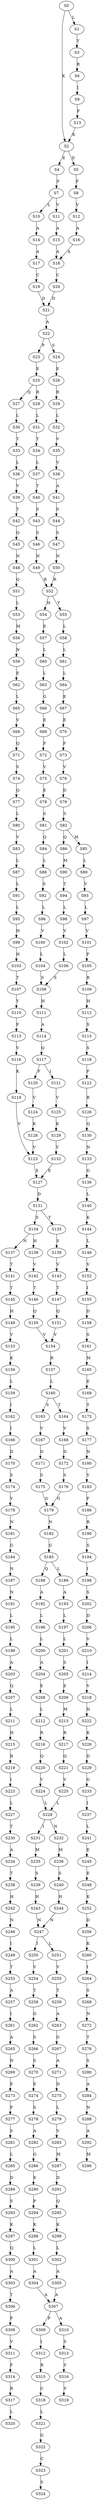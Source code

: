 strict digraph  {
	S0 -> S1 [ label = L ];
	S0 -> S2 [ label = K ];
	S1 -> S3 [ label = Y ];
	S2 -> S4 [ label = E ];
	S2 -> S5 [ label = D ];
	S3 -> S6 [ label = R ];
	S4 -> S7 [ label = F ];
	S5 -> S8 [ label = F ];
	S6 -> S9 [ label = I ];
	S7 -> S10 [ label = L ];
	S7 -> S11 [ label = V ];
	S8 -> S12 [ label = V ];
	S9 -> S13 [ label = F ];
	S10 -> S14 [ label = A ];
	S11 -> S15 [ label = A ];
	S12 -> S16 [ label = A ];
	S13 -> S2 [ label = K ];
	S14 -> S17 [ label = A ];
	S15 -> S18 [ label = A ];
	S16 -> S18 [ label = A ];
	S17 -> S19 [ label = C ];
	S18 -> S20 [ label = C ];
	S19 -> S21 [ label = D ];
	S20 -> S21 [ label = D ];
	S21 -> S22 [ label = A ];
	S22 -> S23 [ label = P ];
	S22 -> S24 [ label = S ];
	S23 -> S25 [ label = E ];
	S24 -> S26 [ label = E ];
	S25 -> S27 [ label = Q ];
	S25 -> S28 [ label = R ];
	S26 -> S29 [ label = R ];
	S27 -> S30 [ label = L ];
	S28 -> S31 [ label = L ];
	S29 -> S32 [ label = L ];
	S30 -> S33 [ label = T ];
	S31 -> S34 [ label = T ];
	S32 -> S35 [ label = V ];
	S33 -> S36 [ label = L ];
	S34 -> S37 [ label = L ];
	S35 -> S38 [ label = V ];
	S36 -> S39 [ label = V ];
	S37 -> S40 [ label = T ];
	S38 -> S41 [ label = A ];
	S39 -> S42 [ label = T ];
	S40 -> S43 [ label = S ];
	S41 -> S44 [ label = S ];
	S42 -> S45 [ label = Q ];
	S43 -> S46 [ label = S ];
	S44 -> S47 [ label = S ];
	S45 -> S48 [ label = N ];
	S46 -> S49 [ label = N ];
	S47 -> S50 [ label = N ];
	S48 -> S51 [ label = Q ];
	S49 -> S52 [ label = R ];
	S50 -> S52 [ label = R ];
	S51 -> S53 [ label = L ];
	S52 -> S54 [ label = H ];
	S52 -> S55 [ label = T ];
	S53 -> S56 [ label = M ];
	S54 -> S57 [ label = E ];
	S55 -> S58 [ label = L ];
	S56 -> S59 [ label = N ];
	S57 -> S60 [ label = L ];
	S58 -> S61 [ label = L ];
	S59 -> S62 [ label = E ];
	S60 -> S63 [ label = L ];
	S61 -> S64 [ label = L ];
	S62 -> S65 [ label = L ];
	S63 -> S66 [ label = G ];
	S64 -> S67 [ label = E ];
	S65 -> S68 [ label = V ];
	S66 -> S69 [ label = E ];
	S67 -> S70 [ label = E ];
	S68 -> S71 [ label = Q ];
	S69 -> S72 [ label = F ];
	S70 -> S73 [ label = F ];
	S71 -> S74 [ label = S ];
	S72 -> S75 [ label = V ];
	S73 -> S76 [ label = V ];
	S74 -> S77 [ label = Q ];
	S75 -> S78 [ label = E ];
	S76 -> S79 [ label = D ];
	S77 -> S80 [ label = L ];
	S78 -> S81 [ label = S ];
	S79 -> S82 [ label = S ];
	S80 -> S83 [ label = V ];
	S81 -> S84 [ label = Q ];
	S82 -> S85 [ label = M ];
	S82 -> S86 [ label = Q ];
	S83 -> S87 [ label = L ];
	S84 -> S88 [ label = L ];
	S85 -> S89 [ label = L ];
	S86 -> S90 [ label = M ];
	S87 -> S91 [ label = L ];
	S88 -> S92 [ label = S ];
	S89 -> S93 [ label = V ];
	S90 -> S94 [ label = T ];
	S91 -> S95 [ label = L ];
	S92 -> S96 [ label = L ];
	S93 -> S97 [ label = L ];
	S94 -> S98 [ label = L ];
	S95 -> S99 [ label = H ];
	S96 -> S100 [ label = V ];
	S97 -> S101 [ label = V ];
	S98 -> S102 [ label = V ];
	S99 -> S103 [ label = H ];
	S100 -> S104 [ label = L ];
	S101 -> S105 [ label = F ];
	S102 -> S106 [ label = L ];
	S103 -> S107 [ label = T ];
	S104 -> S108 [ label = S ];
	S105 -> S109 [ label = R ];
	S106 -> S108 [ label = S ];
	S107 -> S110 [ label = Y ];
	S108 -> S111 [ label = H ];
	S109 -> S112 [ label = H ];
	S110 -> S113 [ label = F ];
	S111 -> S114 [ label = A ];
	S112 -> S115 [ label = S ];
	S113 -> S116 [ label = V ];
	S114 -> S117 [ label = Q ];
	S115 -> S118 [ label = S ];
	S116 -> S119 [ label = K ];
	S117 -> S120 [ label = F ];
	S117 -> S121 [ label = I ];
	S118 -> S122 [ label = F ];
	S119 -> S123 [ label = V ];
	S120 -> S124 [ label = V ];
	S121 -> S125 [ label = V ];
	S122 -> S126 [ label = R ];
	S123 -> S127 [ label = E ];
	S124 -> S128 [ label = K ];
	S125 -> S129 [ label = K ];
	S126 -> S130 [ label = Q ];
	S127 -> S131 [ label = D ];
	S128 -> S123 [ label = V ];
	S129 -> S132 [ label = V ];
	S130 -> S133 [ label = N ];
	S131 -> S134 [ label = S ];
	S131 -> S135 [ label = T ];
	S132 -> S127 [ label = E ];
	S133 -> S136 [ label = G ];
	S134 -> S137 [ label = N ];
	S134 -> S138 [ label = H ];
	S135 -> S139 [ label = S ];
	S136 -> S140 [ label = L ];
	S137 -> S141 [ label = T ];
	S138 -> S142 [ label = V ];
	S139 -> S143 [ label = V ];
	S140 -> S144 [ label = K ];
	S141 -> S145 [ label = T ];
	S142 -> S146 [ label = T ];
	S143 -> S147 [ label = T ];
	S144 -> S148 [ label = L ];
	S145 -> S149 [ label = H ];
	S146 -> S150 [ label = Q ];
	S147 -> S151 [ label = Q ];
	S148 -> S152 [ label = V ];
	S149 -> S153 [ label = V ];
	S150 -> S154 [ label = V ];
	S151 -> S154 [ label = V ];
	S152 -> S155 [ label = I ];
	S153 -> S156 [ label = K ];
	S154 -> S157 [ label = R ];
	S155 -> S158 [ label = D ];
	S156 -> S159 [ label = L ];
	S157 -> S160 [ label = L ];
	S158 -> S161 [ label = S ];
	S159 -> S162 [ label = I ];
	S160 -> S163 [ label = S ];
	S160 -> S164 [ label = T ];
	S161 -> S165 [ label = M ];
	S162 -> S166 [ label = I ];
	S163 -> S167 [ label = V ];
	S164 -> S168 [ label = V ];
	S165 -> S169 [ label = E ];
	S166 -> S170 [ label = D ];
	S167 -> S171 [ label = D ];
	S168 -> S172 [ label = D ];
	S169 -> S173 [ label = T ];
	S170 -> S174 [ label = S ];
	S171 -> S175 [ label = S ];
	S172 -> S176 [ label = S ];
	S173 -> S177 [ label = S ];
	S174 -> S178 [ label = Y ];
	S175 -> S179 [ label = G ];
	S176 -> S179 [ label = G ];
	S177 -> S180 [ label = N ];
	S178 -> S181 [ label = N ];
	S179 -> S182 [ label = N ];
	S180 -> S183 [ label = Y ];
	S181 -> S184 [ label = G ];
	S182 -> S185 [ label = G ];
	S183 -> S186 [ label = F ];
	S184 -> S187 [ label = N ];
	S185 -> S188 [ label = Q ];
	S185 -> S189 [ label = L ];
	S186 -> S190 [ label = R ];
	S187 -> S191 [ label = N ];
	S188 -> S192 [ label = A ];
	S189 -> S193 [ label = A ];
	S190 -> S194 [ label = S ];
	S191 -> S195 [ label = L ];
	S192 -> S196 [ label = L ];
	S193 -> S197 [ label = L ];
	S194 -> S198 [ label = I ];
	S195 -> S199 [ label = L ];
	S196 -> S200 [ label = L ];
	S197 -> S201 [ label = L ];
	S198 -> S202 [ label = S ];
	S199 -> S203 [ label = A ];
	S200 -> S204 [ label = A ];
	S201 -> S205 [ label = S ];
	S202 -> S206 [ label = D ];
	S203 -> S207 [ label = Q ];
	S204 -> S208 [ label = E ];
	S205 -> S209 [ label = E ];
	S206 -> S210 [ label = V ];
	S207 -> S211 [ label = L ];
	S208 -> S212 [ label = L ];
	S209 -> S213 [ label = M ];
	S210 -> S214 [ label = I ];
	S211 -> S215 [ label = H ];
	S212 -> S216 [ label = R ];
	S213 -> S217 [ label = R ];
	S214 -> S218 [ label = V ];
	S215 -> S219 [ label = R ];
	S216 -> S220 [ label = Q ];
	S217 -> S221 [ label = Q ];
	S218 -> S222 [ label = N ];
	S219 -> S223 [ label = I ];
	S220 -> S224 [ label = V ];
	S221 -> S225 [ label = V ];
	S222 -> S226 [ label = K ];
	S223 -> S227 [ label = L ];
	S224 -> S228 [ label = L ];
	S225 -> S228 [ label = L ];
	S226 -> S229 [ label = D ];
	S227 -> S230 [ label = T ];
	S228 -> S231 [ label = I ];
	S228 -> S232 [ label = N ];
	S229 -> S233 [ label = G ];
	S230 -> S234 [ label = A ];
	S231 -> S235 [ label = M ];
	S232 -> S236 [ label = M ];
	S233 -> S237 [ label = I ];
	S234 -> S238 [ label = T ];
	S235 -> S239 [ label = S ];
	S236 -> S240 [ label = S ];
	S237 -> S241 [ label = L ];
	S238 -> S242 [ label = H ];
	S239 -> S243 [ label = H ];
	S240 -> S244 [ label = H ];
	S241 -> S245 [ label = E ];
	S242 -> S246 [ label = N ];
	S243 -> S247 [ label = N ];
	S244 -> S247 [ label = N ];
	S245 -> S248 [ label = E ];
	S246 -> S249 [ label = I ];
	S247 -> S250 [ label = I ];
	S247 -> S251 [ label = L ];
	S248 -> S252 [ label = K ];
	S249 -> S253 [ label = T ];
	S250 -> S254 [ label = V ];
	S251 -> S255 [ label = V ];
	S252 -> S256 [ label = D ];
	S253 -> S257 [ label = A ];
	S254 -> S258 [ label = T ];
	S255 -> S259 [ label = T ];
	S256 -> S260 [ label = K ];
	S257 -> S261 [ label = I ];
	S258 -> S262 [ label = G ];
	S259 -> S263 [ label = A ];
	S260 -> S264 [ label = I ];
	S261 -> S265 [ label = A ];
	S262 -> S266 [ label = S ];
	S263 -> S267 [ label = G ];
	S264 -> S268 [ label = S ];
	S265 -> S269 [ label = N ];
	S266 -> S270 [ label = S ];
	S267 -> S271 [ label = A ];
	S268 -> S272 [ label = N ];
	S269 -> S273 [ label = E ];
	S270 -> S274 [ label = E ];
	S271 -> S275 [ label = D ];
	S272 -> S276 [ label = T ];
	S273 -> S277 [ label = P ];
	S274 -> S278 [ label = S ];
	S275 -> S279 [ label = L ];
	S276 -> S280 [ label = S ];
	S277 -> S281 [ label = S ];
	S278 -> S282 [ label = A ];
	S279 -> S283 [ label = V ];
	S280 -> S284 [ label = A ];
	S281 -> S285 [ label = L ];
	S282 -> S286 [ label = G ];
	S283 -> S287 [ label = M ];
	S284 -> S288 [ label = N ];
	S285 -> S289 [ label = D ];
	S286 -> S290 [ label = E ];
	S287 -> S291 [ label = D ];
	S288 -> S292 [ label = A ];
	S289 -> S293 [ label = S ];
	S290 -> S294 [ label = P ];
	S291 -> S295 [ label = Q ];
	S292 -> S296 [ label = M ];
	S293 -> S297 [ label = K ];
	S294 -> S298 [ label = K ];
	S295 -> S299 [ label = K ];
	S297 -> S300 [ label = Q ];
	S298 -> S301 [ label = L ];
	S299 -> S302 [ label = L ];
	S300 -> S303 [ label = A ];
	S301 -> S304 [ label = A ];
	S302 -> S305 [ label = A ];
	S303 -> S306 [ label = T ];
	S304 -> S307 [ label = A ];
	S305 -> S307 [ label = A ];
	S306 -> S308 [ label = P ];
	S307 -> S309 [ label = P ];
	S307 -> S310 [ label = A ];
	S308 -> S311 [ label = V ];
	S309 -> S312 [ label = I ];
	S310 -> S313 [ label = S ];
	S311 -> S314 [ label = F ];
	S312 -> S315 [ label = R ];
	S313 -> S316 [ label = V ];
	S314 -> S317 [ label = R ];
	S315 -> S318 [ label = C ];
	S316 -> S319 [ label = V ];
	S317 -> S320 [ label = L ];
	S318 -> S321 [ label = L ];
	S321 -> S322 [ label = G ];
	S322 -> S323 [ label = C ];
	S323 -> S324 [ label = S ];
}
